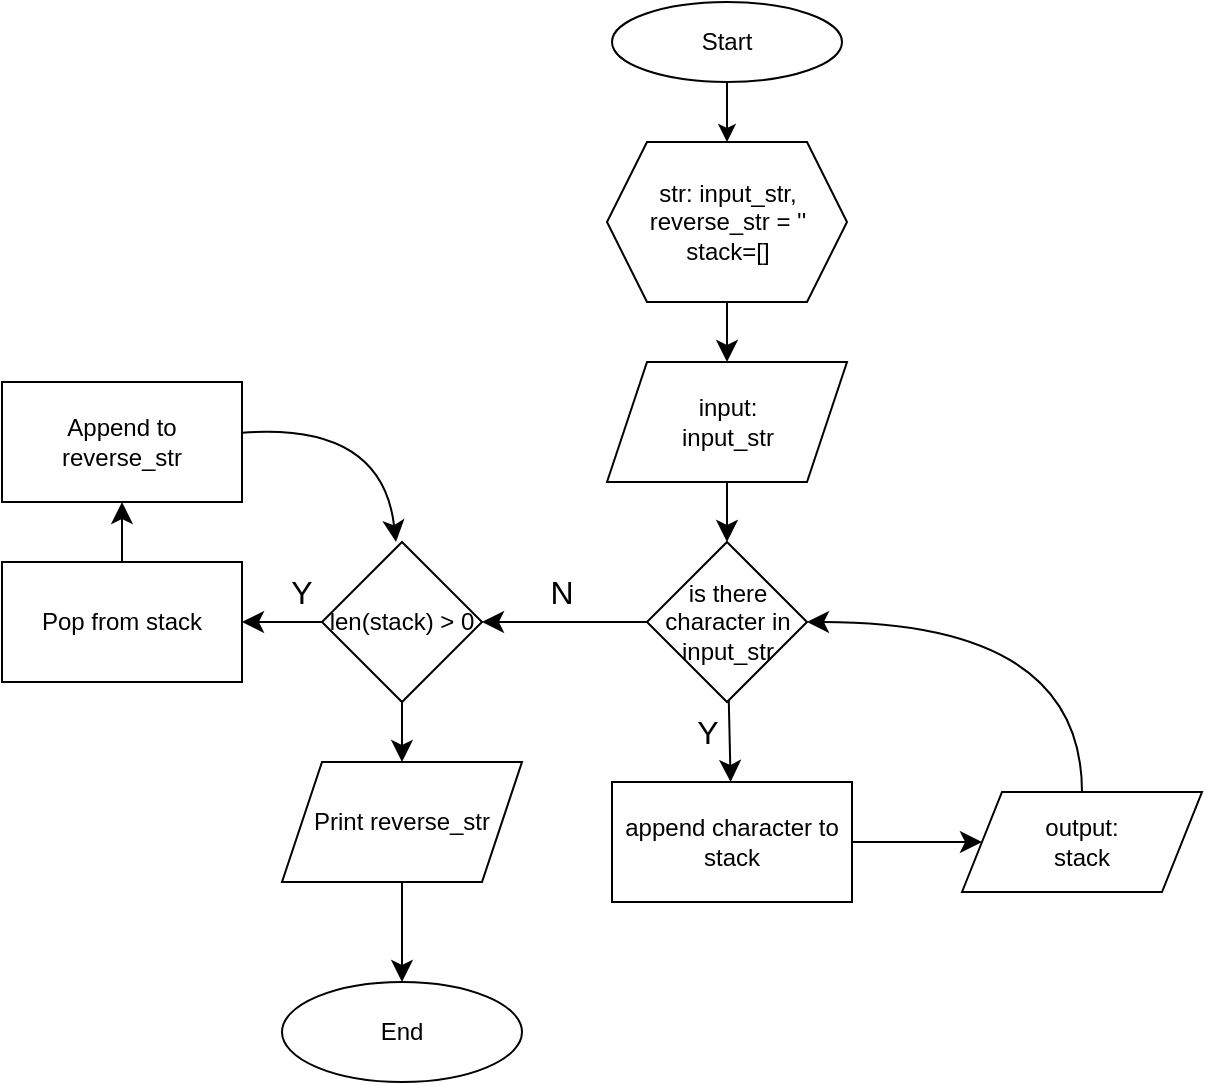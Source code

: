 <mxfile version="24.8.3">
  <diagram name="Page-1" id="AUyk0-Y5rX6EvpcSwYz0">
    <mxGraphModel dx="725" dy="928" grid="1" gridSize="10" guides="1" tooltips="1" connect="1" arrows="1" fold="1" page="1" pageScale="1" pageWidth="850" pageHeight="1100" math="0" shadow="0">
      <root>
        <mxCell id="0" />
        <mxCell id="1" parent="0" />
        <mxCell id="83qTVQwGWhM2EYCyVJ-e-3" value="" style="edgeStyle=orthogonalEdgeStyle;rounded=0;orthogonalLoop=1;jettySize=auto;html=1;" parent="1" source="83qTVQwGWhM2EYCyVJ-e-1" target="83qTVQwGWhM2EYCyVJ-e-2" edge="1">
          <mxGeometry relative="1" as="geometry" />
        </mxCell>
        <mxCell id="83qTVQwGWhM2EYCyVJ-e-1" value="Start" style="ellipse;whiteSpace=wrap;html=1;" parent="1" vertex="1">
          <mxGeometry x="365" y="20" width="115" height="40" as="geometry" />
        </mxCell>
        <mxCell id="rsadkTi_ru5483H-cAFk-6" value="" style="edgeStyle=none;curved=1;rounded=0;orthogonalLoop=1;jettySize=auto;html=1;fontSize=12;startSize=8;endSize=8;" edge="1" parent="1" source="83qTVQwGWhM2EYCyVJ-e-2" target="rsadkTi_ru5483H-cAFk-5">
          <mxGeometry relative="1" as="geometry" />
        </mxCell>
        <mxCell id="83qTVQwGWhM2EYCyVJ-e-2" value="str: input_str, reverse_str = &#39;&#39;&lt;div&gt;stack=[]&lt;/div&gt;" style="shape=hexagon;perimeter=hexagonPerimeter2;whiteSpace=wrap;html=1;fixedSize=1;" parent="1" vertex="1">
          <mxGeometry x="362.5" y="90" width="120" height="80" as="geometry" />
        </mxCell>
        <mxCell id="rsadkTi_ru5483H-cAFk-14" value="" style="edgeStyle=none;curved=1;rounded=0;orthogonalLoop=1;jettySize=auto;html=1;fontSize=12;startSize=8;endSize=8;" edge="1" parent="1" source="rsadkTi_ru5483H-cAFk-1" target="rsadkTi_ru5483H-cAFk-3">
          <mxGeometry relative="1" as="geometry" />
        </mxCell>
        <mxCell id="rsadkTi_ru5483H-cAFk-21" value="" style="edgeStyle=none;curved=1;rounded=0;orthogonalLoop=1;jettySize=auto;html=1;fontSize=12;startSize=8;endSize=8;" edge="1" parent="1" source="rsadkTi_ru5483H-cAFk-1" target="rsadkTi_ru5483H-cAFk-20">
          <mxGeometry relative="1" as="geometry" />
        </mxCell>
        <mxCell id="rsadkTi_ru5483H-cAFk-1" value="is there character in input_str" style="rhombus;whiteSpace=wrap;html=1;" vertex="1" parent="1">
          <mxGeometry x="382.5" y="290" width="80" height="80" as="geometry" />
        </mxCell>
        <mxCell id="rsadkTi_ru5483H-cAFk-17" value="" style="edgeStyle=none;curved=1;rounded=0;orthogonalLoop=1;jettySize=auto;html=1;fontSize=12;startSize=8;endSize=8;" edge="1" parent="1" source="rsadkTi_ru5483H-cAFk-3" target="rsadkTi_ru5483H-cAFk-12">
          <mxGeometry relative="1" as="geometry" />
        </mxCell>
        <mxCell id="rsadkTi_ru5483H-cAFk-3" value="append character to stack" style="rounded=0;whiteSpace=wrap;html=1;" vertex="1" parent="1">
          <mxGeometry x="365" y="410" width="120" height="60" as="geometry" />
        </mxCell>
        <mxCell id="rsadkTi_ru5483H-cAFk-8" value="" style="edgeStyle=none;curved=1;rounded=0;orthogonalLoop=1;jettySize=auto;html=1;fontSize=12;startSize=8;endSize=8;" edge="1" parent="1" source="rsadkTi_ru5483H-cAFk-5" target="rsadkTi_ru5483H-cAFk-1">
          <mxGeometry relative="1" as="geometry" />
        </mxCell>
        <mxCell id="rsadkTi_ru5483H-cAFk-5" value="input:&lt;div&gt;input_str&lt;/div&gt;" style="shape=parallelogram;perimeter=parallelogramPerimeter;whiteSpace=wrap;html=1;fixedSize=1;" vertex="1" parent="1">
          <mxGeometry x="362.5" y="200" width="120" height="60" as="geometry" />
        </mxCell>
        <mxCell id="rsadkTi_ru5483H-cAFk-19" value="" style="edgeStyle=none;curved=1;rounded=0;orthogonalLoop=1;jettySize=auto;html=1;fontSize=12;startSize=8;endSize=8;entryX=1;entryY=0.5;entryDx=0;entryDy=0;" edge="1" parent="1" source="rsadkTi_ru5483H-cAFk-12" target="rsadkTi_ru5483H-cAFk-1">
          <mxGeometry relative="1" as="geometry">
            <mxPoint x="600" y="320" as="targetPoint" />
            <Array as="points">
              <mxPoint x="600" y="330" />
            </Array>
          </mxGeometry>
        </mxCell>
        <mxCell id="rsadkTi_ru5483H-cAFk-12" value="output:&lt;div&gt;stack&lt;/div&gt;" style="shape=parallelogram;perimeter=parallelogramPerimeter;whiteSpace=wrap;html=1;fixedSize=1;" vertex="1" parent="1">
          <mxGeometry x="540" y="415" width="120" height="50" as="geometry" />
        </mxCell>
        <mxCell id="rsadkTi_ru5483H-cAFk-31" value="" style="edgeStyle=none;curved=1;rounded=0;orthogonalLoop=1;jettySize=auto;html=1;fontSize=12;startSize=8;endSize=8;" edge="1" parent="1" source="rsadkTi_ru5483H-cAFk-20" target="rsadkTi_ru5483H-cAFk-25">
          <mxGeometry relative="1" as="geometry" />
        </mxCell>
        <mxCell id="rsadkTi_ru5483H-cAFk-38" value="" style="edgeStyle=none;curved=1;rounded=0;orthogonalLoop=1;jettySize=auto;html=1;fontSize=12;startSize=8;endSize=8;" edge="1" parent="1" source="rsadkTi_ru5483H-cAFk-20" target="rsadkTi_ru5483H-cAFk-37">
          <mxGeometry relative="1" as="geometry" />
        </mxCell>
        <mxCell id="rsadkTi_ru5483H-cAFk-20" value="len(stack) &amp;gt; 0" style="rhombus;whiteSpace=wrap;html=1;" vertex="1" parent="1">
          <mxGeometry x="220" y="290" width="80" height="80" as="geometry" />
        </mxCell>
        <mxCell id="rsadkTi_ru5483H-cAFk-22" value="Y" style="text;strokeColor=none;fillColor=none;html=1;align=center;verticalAlign=middle;whiteSpace=wrap;rounded=0;fontSize=16;" vertex="1" parent="1">
          <mxGeometry x="382.5" y="370" width="60" height="30" as="geometry" />
        </mxCell>
        <mxCell id="rsadkTi_ru5483H-cAFk-23" value="N" style="text;strokeColor=none;fillColor=none;html=1;align=center;verticalAlign=middle;whiteSpace=wrap;rounded=0;fontSize=16;" vertex="1" parent="1">
          <mxGeometry x="310" y="300" width="60" height="30" as="geometry" />
        </mxCell>
        <mxCell id="rsadkTi_ru5483H-cAFk-30" value="" style="edgeStyle=none;curved=1;rounded=0;orthogonalLoop=1;jettySize=auto;html=1;fontSize=12;startSize=8;endSize=8;" edge="1" parent="1" source="rsadkTi_ru5483H-cAFk-25" target="rsadkTi_ru5483H-cAFk-26">
          <mxGeometry relative="1" as="geometry" />
        </mxCell>
        <mxCell id="rsadkTi_ru5483H-cAFk-25" value="Pop from stack" style="rounded=0;whiteSpace=wrap;html=1;" vertex="1" parent="1">
          <mxGeometry x="60" y="300" width="120" height="60" as="geometry" />
        </mxCell>
        <mxCell id="rsadkTi_ru5483H-cAFk-36" value="" style="edgeStyle=none;curved=1;rounded=0;orthogonalLoop=1;jettySize=auto;html=1;fontSize=12;startSize=8;endSize=8;" edge="1" parent="1" source="rsadkTi_ru5483H-cAFk-26">
          <mxGeometry relative="1" as="geometry">
            <mxPoint x="257" y="290" as="targetPoint" />
            <Array as="points">
              <mxPoint x="250" y="230" />
            </Array>
          </mxGeometry>
        </mxCell>
        <mxCell id="rsadkTi_ru5483H-cAFk-26" value="Append to reverse_str" style="rounded=0;whiteSpace=wrap;html=1;" vertex="1" parent="1">
          <mxGeometry x="60" y="210" width="120" height="60" as="geometry" />
        </mxCell>
        <mxCell id="rsadkTi_ru5483H-cAFk-41" value="" style="edgeStyle=none;curved=1;rounded=0;orthogonalLoop=1;jettySize=auto;html=1;fontSize=12;startSize=8;endSize=8;" edge="1" parent="1" source="rsadkTi_ru5483H-cAFk-37" target="rsadkTi_ru5483H-cAFk-40">
          <mxGeometry relative="1" as="geometry" />
        </mxCell>
        <mxCell id="rsadkTi_ru5483H-cAFk-37" value="Print reverse_str" style="shape=parallelogram;perimeter=parallelogramPerimeter;whiteSpace=wrap;html=1;fixedSize=1;" vertex="1" parent="1">
          <mxGeometry x="200" y="400" width="120" height="60" as="geometry" />
        </mxCell>
        <mxCell id="rsadkTi_ru5483H-cAFk-39" value="Y" style="text;strokeColor=none;fillColor=none;html=1;align=center;verticalAlign=middle;whiteSpace=wrap;rounded=0;fontSize=16;" vertex="1" parent="1">
          <mxGeometry x="180" y="300" width="60" height="30" as="geometry" />
        </mxCell>
        <mxCell id="rsadkTi_ru5483H-cAFk-40" value="End" style="ellipse;whiteSpace=wrap;html=1;" vertex="1" parent="1">
          <mxGeometry x="200" y="510" width="120" height="50" as="geometry" />
        </mxCell>
      </root>
    </mxGraphModel>
  </diagram>
</mxfile>
